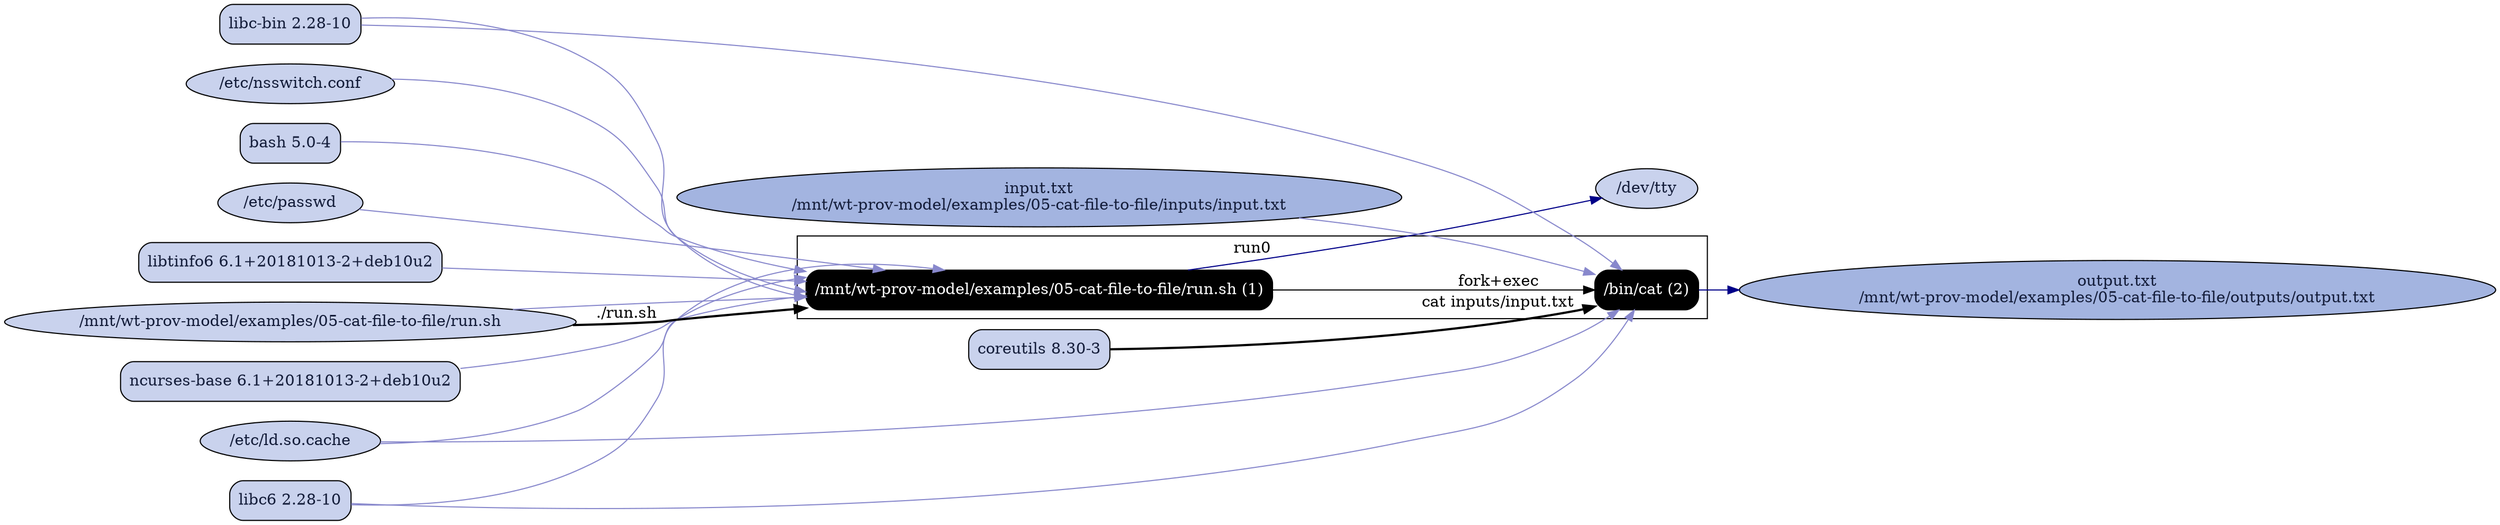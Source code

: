 digraph G {
    rankdir=LR;

    /* programs */
    node [shape=box fontcolor=white fillcolor=black style="filled,rounded"];
    subgraph cluster_run0 {
        label="run0";
        prog0 [label="/mnt/wt-prov-model/examples/05-cat-file-to-file/run.sh (1)"];
        prog1 [label="/bin/cat (2)"];
        prog0 -> prog1 [label="fork+exec"];
    }

    node [shape=ellipse fontcolor="#131C39" fillcolor="#C9D2ED"];

    /* system packages */
    "pkg bash" [shape=box,label="bash 5.0-4"];
    "pkg coreutils" [shape=box,label="coreutils 8.30-3"];
    "pkg libc-bin" [shape=box,label="libc-bin 2.28-10"];
    "pkg libc6" [shape=box,label="libc6 2.28-10"];
    "pkg libtinfo6" [shape=box,label="libtinfo6 6.1+20181013-2+deb10u2"];
    "pkg ncurses-base" [shape=box,label="ncurses-base 6.1+20181013-2+deb10u2"];

    /* other files */
    "/dev/tty";
    "/etc/ld.so.cache";
    "/etc/nsswitch.conf";
    "/etc/passwd";
    "/mnt/wt-prov-model/examples/05-cat-file-to-file/inputs/input.txt" [fillcolor="#A3B4E0", label="input.txt\n/mnt/wt-prov-model/examples/05-cat-file-to-file/inputs/input.txt"];
    "/mnt/wt-prov-model/examples/05-cat-file-to-file/outputs/output.txt" [fillcolor="#A3B4E0", label="output.txt\n/mnt/wt-prov-model/examples/05-cat-file-to-file/outputs/output.txt"];
    "/mnt/wt-prov-model/examples/05-cat-file-to-file/run.sh";

    "/mnt/wt-prov-model/examples/05-cat-file-to-file/run.sh" -> prog0 [style=bold, label="./run.sh"];
    "pkg bash" -> prog0 [color="#8888CC"];
    "pkg libc6" -> prog0 [color="#8888CC"];
    "/etc/ld.so.cache" -> prog0 [color="#8888CC"];
    "pkg libtinfo6" -> prog0 [color="#8888CC"];
    prog0 -> "/dev/tty" [color="#000088"];
    "pkg libc-bin" -> prog0 [color="#8888CC"];
    "/etc/nsswitch.conf" -> prog0 [color="#8888CC"];
    "/etc/passwd" -> prog0 [color="#8888CC"];
    "/mnt/wt-prov-model/examples/05-cat-file-to-file/run.sh" -> prog0 [color="#8888CC"];
    prog1 -> "/mnt/wt-prov-model/examples/05-cat-file-to-file/outputs/output.txt" [color="#000088"];
    "pkg coreutils" -> prog1 [style=bold, label="cat inputs/input.txt"];
    "pkg libc6" -> prog1 [color="#8888CC"];
    "/etc/ld.so.cache" -> prog1 [color="#8888CC"];
    "pkg libc-bin" -> prog1 [color="#8888CC"];
    "/mnt/wt-prov-model/examples/05-cat-file-to-file/inputs/input.txt" -> prog1 [color="#8888CC"];
    "pkg ncurses-base" -> prog0 [color="#8888CC"];
}

